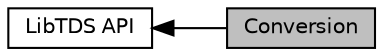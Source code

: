 digraph "Conversion"
{
  edge [fontname="Helvetica",fontsize="10",labelfontname="Helvetica",labelfontsize="10"];
  node [fontname="Helvetica",fontsize="10",shape=box];
  rankdir=LR;
  Node1 [label="Conversion",height=0.2,width=0.4,color="black", fillcolor="grey75", style="filled", fontcolor="black",tooltip="Conversions between datatypes."];
  Node2 [label="LibTDS API",height=0.2,width=0.4,color="black", fillcolor="white", style="filled",URL="$a00567.html",tooltip="Callable functions in libtds."];
  Node2->Node1 [shape=plaintext, dir="back", style="solid"];
}
